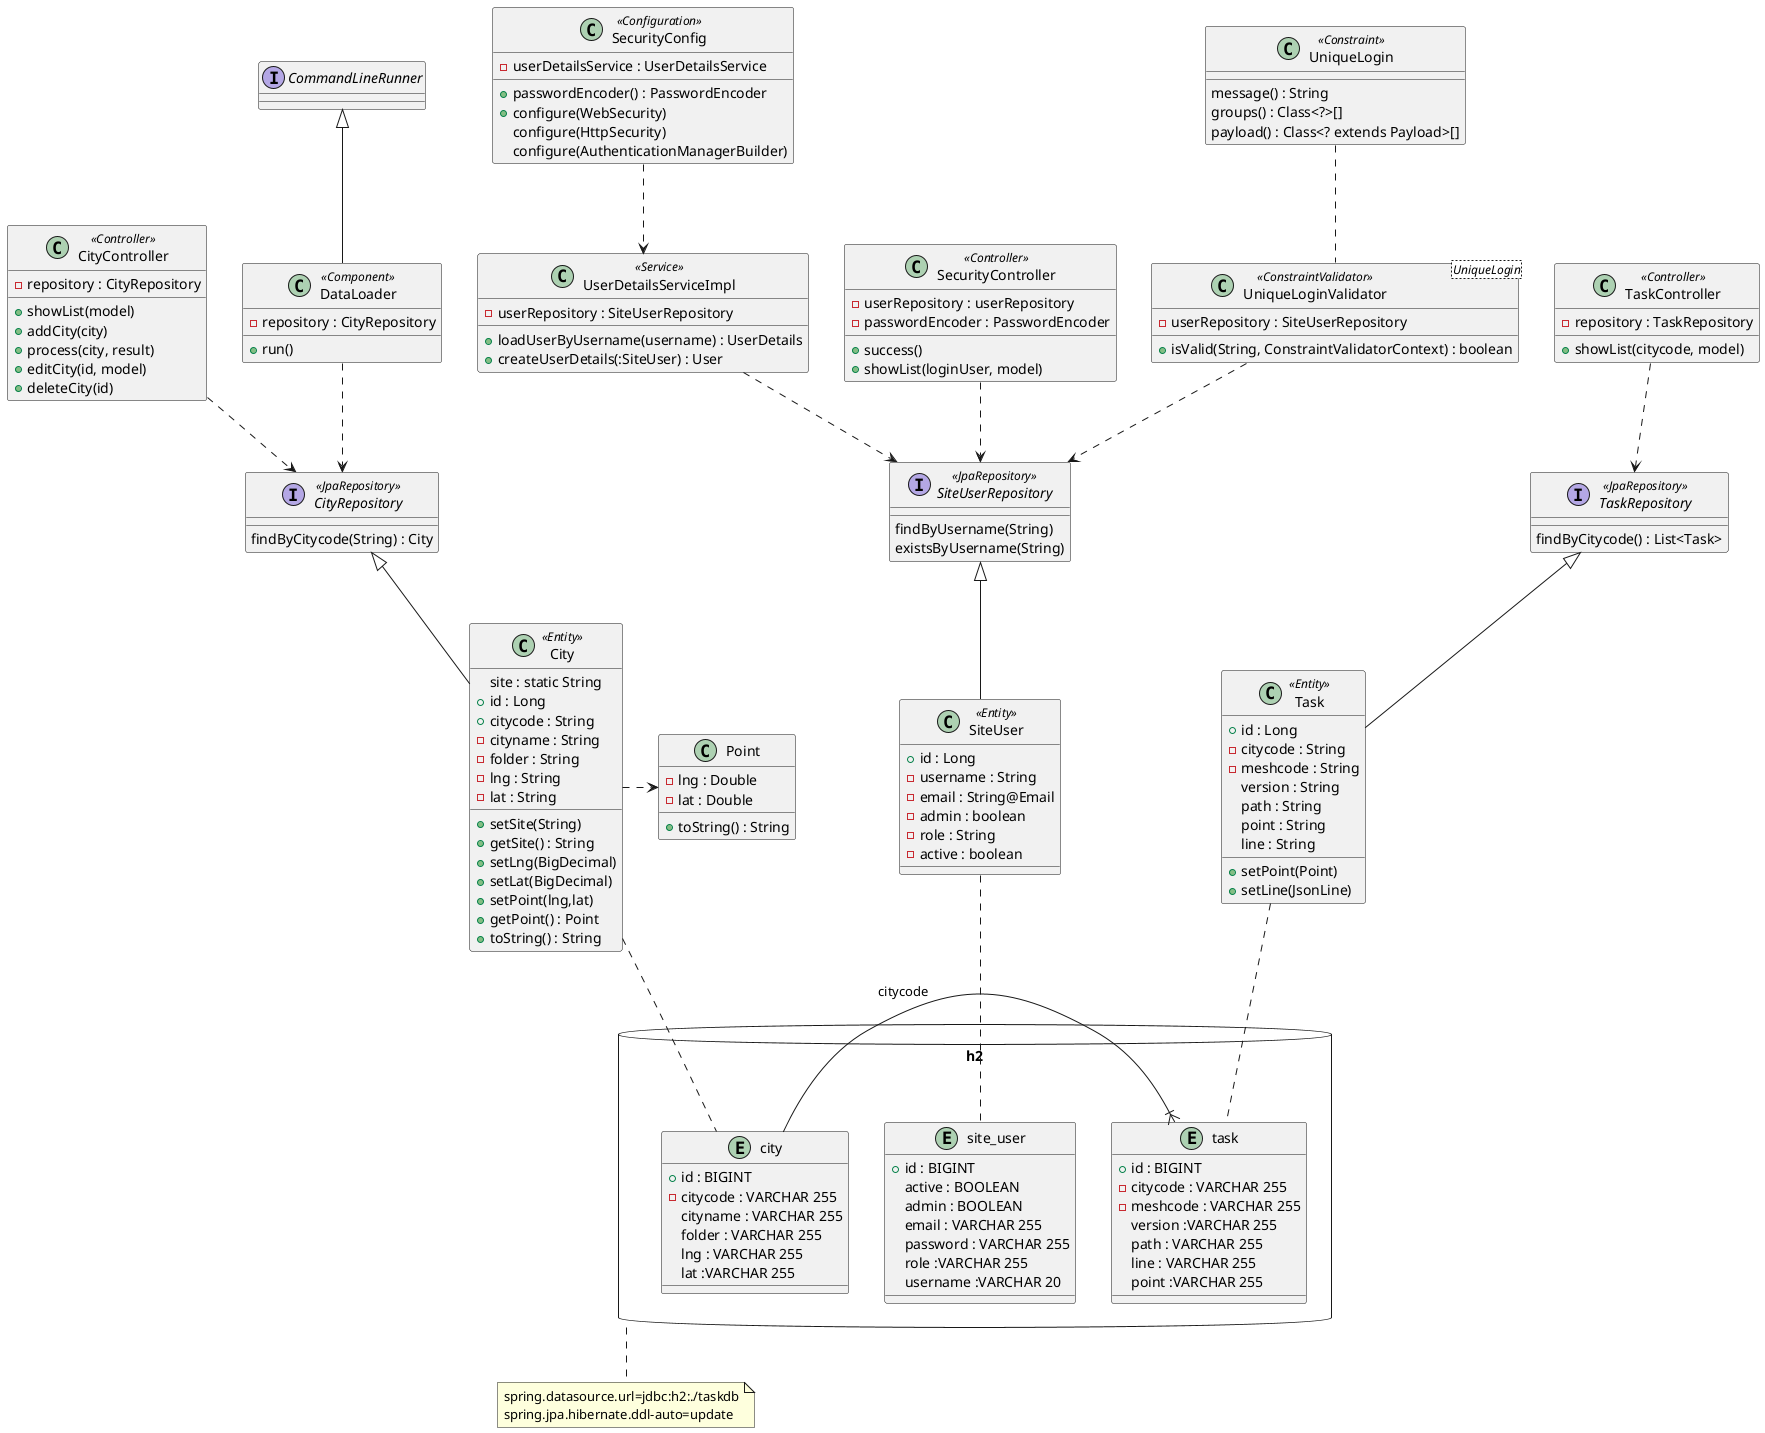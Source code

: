 @startuml

database "h2" as db {
	entity city {
		+ id : BIGINT
		- citycode : VARCHAR 255
		cityname : VARCHAR 255
		folder : VARCHAR 255
		lng : VARCHAR 255
		lat :VARCHAR 255
	}

	entity site_user {
		+ id : BIGINT
		active : BOOLEAN
		admin : BOOLEAN
		email : VARCHAR 255
		password : VARCHAR 255
		role :VARCHAR 255
		username :VARCHAR 20
	}

	entity task {
		+ id : BIGINT
		- citycode : VARCHAR 255
		- meshcode : VARCHAR 255
		version :VARCHAR 255
		path : VARCHAR 255
		line : VARCHAR 255
		point :VARCHAR 255
	}
	task }|- city : citycode
}
note bottom of db : spring.datasource.url=jdbc:h2:./taskdb\nspring.jpa.hibernate.ddl-auto=update

class SecurityConfig <<Configuration>> {
	- userDetailsService : UserDetailsService
	+ passwordEncoder() : PasswordEncoder
	+ configure(WebSecurity)
	configure(HttpSecurity)
	configure(AuthenticationManagerBuilder)
}

class UserDetailsServiceImpl <<Service>> {
  - userRepository : SiteUserRepository
  + loadUserByUsername(username) : UserDetails
  + createUserDetails(:SiteUser) : User
}

class SecurityController <<Controller>> {
  - userRepository : userRepository
  - passwordEncoder : PasswordEncoder
  + success()
  + showList(loginUser, model)
}

class SiteUser <<Entity>> {
  + id : Long
  - username : String
  - email : String@Email
  - admin : boolean
  - role : String
  - active : boolean
}
SiteUser .. site_user

class UniqueLoginValidator<UniqueLogin> <<ConstraintValidator>> {
  - userRepository : SiteUserRepository
  + isValid(String, ConstraintValidatorContext) : boolean
}

class UniqueLogin <<Constraint>> {
  message() : String
  groups() : Class<?>[]
  payload() : Class<? extends Payload>[]
}

interface SiteUserRepository <<JpaRepository>> {
	findByUsername(String)
	existsByUsername(String)
}
SecurityConfig ..> UserDetailsServiceImpl
UserDetailsServiceImpl ..> SiteUserRepository
SecurityController ..> SiteUserRepository
UniqueLoginValidator ..> SiteUserRepository
UniqueLogin .. UniqueLoginValidator
SiteUserRepository <|-- SiteUser

class City <<Entity>> {
	site : static String
  + id : Long
  + citycode : String
  - cityname : String
  - folder : String
  - lng : String
  - lat : String
  + setSite(String)
  + getSite() : String
  + setLng(BigDecimal)
  + setLat(BigDecimal)
  + setPoint(lng,lat)
  + getPoint() : Point
  + toString() : String
}
City .. city

class Point {
  - lng : Double
  - lat : Double
  + toString() : String
}
City .> Point

interface CityRepository <<JpaRepository>> {
	findByCitycode(String) : City
}
CityRepository <|-- City

class CityController <<Controller>> {
  - repository : CityRepository
  + showList(model)
  + addCity(city)
  + process(city, result)
  + editCity(id, model)
  + deleteCity(id)
}
CityController ..> CityRepository

class TaskController <<Controller>> {
  - repository : TaskRepository
  + showList(citycode, model)
}
TaskController ..> TaskRepository

interface TaskRepository <<JpaRepository>> {
	findByCitycode() : List<Task>
}
TaskRepository <|-- Task

class Task <<Entity>> {
  + id : Long
  - citycode : String
  - meshcode : String
  version : String
  path : String
  point : String
  line : String
  + setPoint(Point)
  + setLine(JsonLine)
}
Task .. task

interface CommandLineRunner

class DataLoader <<Component>> {
  - repository : CityRepository
  + run()
}
DataLoader ..> CityRepository

CommandLineRunner <|-- DataLoader

@enduml

